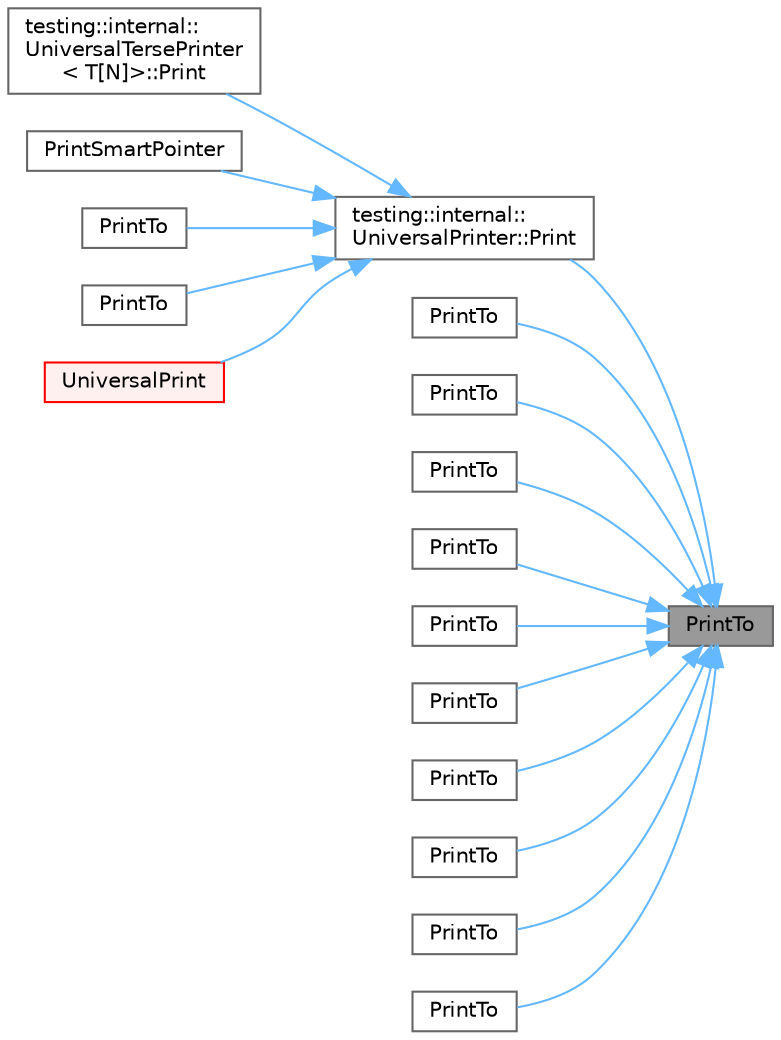 digraph "PrintTo"
{
 // LATEX_PDF_SIZE
  bgcolor="transparent";
  edge [fontname=Helvetica,fontsize=10,labelfontname=Helvetica,labelfontsize=10];
  node [fontname=Helvetica,fontsize=10,shape=box,height=0.2,width=0.4];
  rankdir="RL";
  Node1 [id="Node000001",label="PrintTo",height=0.2,width=0.4,color="gray40", fillcolor="grey60", style="filled", fontcolor="black",tooltip=" "];
  Node1 -> Node2 [id="edge1_Node000001_Node000002",dir="back",color="steelblue1",style="solid",tooltip=" "];
  Node2 [id="Node000002",label="testing::internal::\lUniversalPrinter::Print",height=0.2,width=0.4,color="grey40", fillcolor="white", style="filled",URL="$classtesting_1_1internal_1_1_universal_printer.html#ac137bd6f09f642f1cd84e6da21383ff0",tooltip=" "];
  Node2 -> Node3 [id="edge2_Node000002_Node000003",dir="back",color="steelblue1",style="solid",tooltip=" "];
  Node3 [id="Node000003",label="testing::internal::\lUniversalTersePrinter\l\< T[N]\>::Print",height=0.2,width=0.4,color="grey40", fillcolor="white", style="filled",URL="$classtesting_1_1internal_1_1_universal_terse_printer_3_01_t_0f_n_0e_4.html#a0499f289051c1cfc4df687d023b52dfd",tooltip=" "];
  Node2 -> Node4 [id="edge3_Node000002_Node000004",dir="back",color="steelblue1",style="solid",tooltip=" "];
  Node4 [id="Node000004",label="PrintSmartPointer",height=0.2,width=0.4,color="grey40", fillcolor="white", style="filled",URL="$namespacetesting_1_1internal.html#a949f996da11face83ff1ba872a74c494",tooltip=" "];
  Node2 -> Node5 [id="edge4_Node000002_Node000005",dir="back",color="steelblue1",style="solid",tooltip=" "];
  Node5 [id="Node000005",label="PrintTo",height=0.2,width=0.4,color="grey40", fillcolor="white", style="filled",URL="$namespacetesting_1_1internal.html#adad2e21894ef918caf61d192d8a6e131",tooltip=" "];
  Node2 -> Node6 [id="edge5_Node000002_Node000006",dir="back",color="steelblue1",style="solid",tooltip=" "];
  Node6 [id="Node000006",label="PrintTo",height=0.2,width=0.4,color="grey40", fillcolor="white", style="filled",URL="$namespacetesting_1_1internal.html#a9bcea20c95474d263e7c7ebcd296a63d",tooltip=" "];
  Node2 -> Node7 [id="edge6_Node000002_Node000007",dir="back",color="steelblue1",style="solid",tooltip=" "];
  Node7 [id="Node000007",label="UniversalPrint",height=0.2,width=0.4,color="red", fillcolor="#FFF0F0", style="filled",URL="$namespacetesting_1_1internal.html#a94192b0c2627d18cbaa1800648745c2b",tooltip=" "];
  Node1 -> Node31 [id="edge7_Node000001_Node000031",dir="back",color="steelblue1",style="solid",tooltip=" "];
  Node31 [id="Node000031",label="PrintTo",height=0.2,width=0.4,color="grey40", fillcolor="white", style="filled",URL="$namespacetesting_1_1internal.html#a3dc7aaa8c0c74e96441b005253be0ffc",tooltip=" "];
  Node1 -> Node32 [id="edge8_Node000001_Node000032",dir="back",color="steelblue1",style="solid",tooltip=" "];
  Node32 [id="Node000032",label="PrintTo",height=0.2,width=0.4,color="grey40", fillcolor="white", style="filled",URL="$namespacetesting_1_1internal.html#a0372302a1cb588a9f2ef05e905a2bc87",tooltip=" "];
  Node1 -> Node33 [id="edge9_Node000001_Node000033",dir="back",color="steelblue1",style="solid",tooltip=" "];
  Node33 [id="Node000033",label="PrintTo",height=0.2,width=0.4,color="grey40", fillcolor="white", style="filled",URL="$namespacetesting_1_1internal.html#a1393c4a50d6e9618f163f70399dca09b",tooltip=" "];
  Node1 -> Node34 [id="edge10_Node000001_Node000034",dir="back",color="steelblue1",style="solid",tooltip=" "];
  Node34 [id="Node000034",label="PrintTo",height=0.2,width=0.4,color="grey40", fillcolor="white", style="filled",URL="$namespacetesting_1_1internal.html#a5b381181d774b79fd90fb1a947ddcf1e",tooltip=" "];
  Node1 -> Node35 [id="edge11_Node000001_Node000035",dir="back",color="steelblue1",style="solid",tooltip=" "];
  Node35 [id="Node000035",label="PrintTo",height=0.2,width=0.4,color="grey40", fillcolor="white", style="filled",URL="$namespacetesting_1_1internal.html#a17cab369a063c1a18266a42f04dd5d11",tooltip=" "];
  Node1 -> Node36 [id="edge12_Node000001_Node000036",dir="back",color="steelblue1",style="solid",tooltip=" "];
  Node36 [id="Node000036",label="PrintTo",height=0.2,width=0.4,color="grey40", fillcolor="white", style="filled",URL="$namespacetesting_1_1internal.html#a67c23fbaef8d5ef12e0dc977568cb53d",tooltip=" "];
  Node1 -> Node37 [id="edge13_Node000001_Node000037",dir="back",color="steelblue1",style="solid",tooltip=" "];
  Node37 [id="Node000037",label="PrintTo",height=0.2,width=0.4,color="grey40", fillcolor="white", style="filled",URL="$namespacetesting_1_1internal.html#ab5940028f87412bc0a77afeed11d439f",tooltip=" "];
  Node1 -> Node38 [id="edge14_Node000001_Node000038",dir="back",color="steelblue1",style="solid",tooltip=" "];
  Node38 [id="Node000038",label="PrintTo",height=0.2,width=0.4,color="grey40", fillcolor="white", style="filled",URL="$namespacetesting_1_1internal.html#ac18172c9305e28751b447bf5d222c5a1",tooltip=" "];
  Node1 -> Node39 [id="edge15_Node000001_Node000039",dir="back",color="steelblue1",style="solid",tooltip=" "];
  Node39 [id="Node000039",label="PrintTo",height=0.2,width=0.4,color="grey40", fillcolor="white", style="filled",URL="$namespacetesting_1_1internal.html#a3ae7395f51674ac8fff4e0820edf2cc3",tooltip=" "];
  Node1 -> Node40 [id="edge16_Node000001_Node000040",dir="back",color="steelblue1",style="solid",tooltip=" "];
  Node40 [id="Node000040",label="PrintTo",height=0.2,width=0.4,color="grey40", fillcolor="white", style="filled",URL="$namespacetesting_1_1internal.html#aac512156562ef423fcb34ef0ce12c566",tooltip=" "];
}
